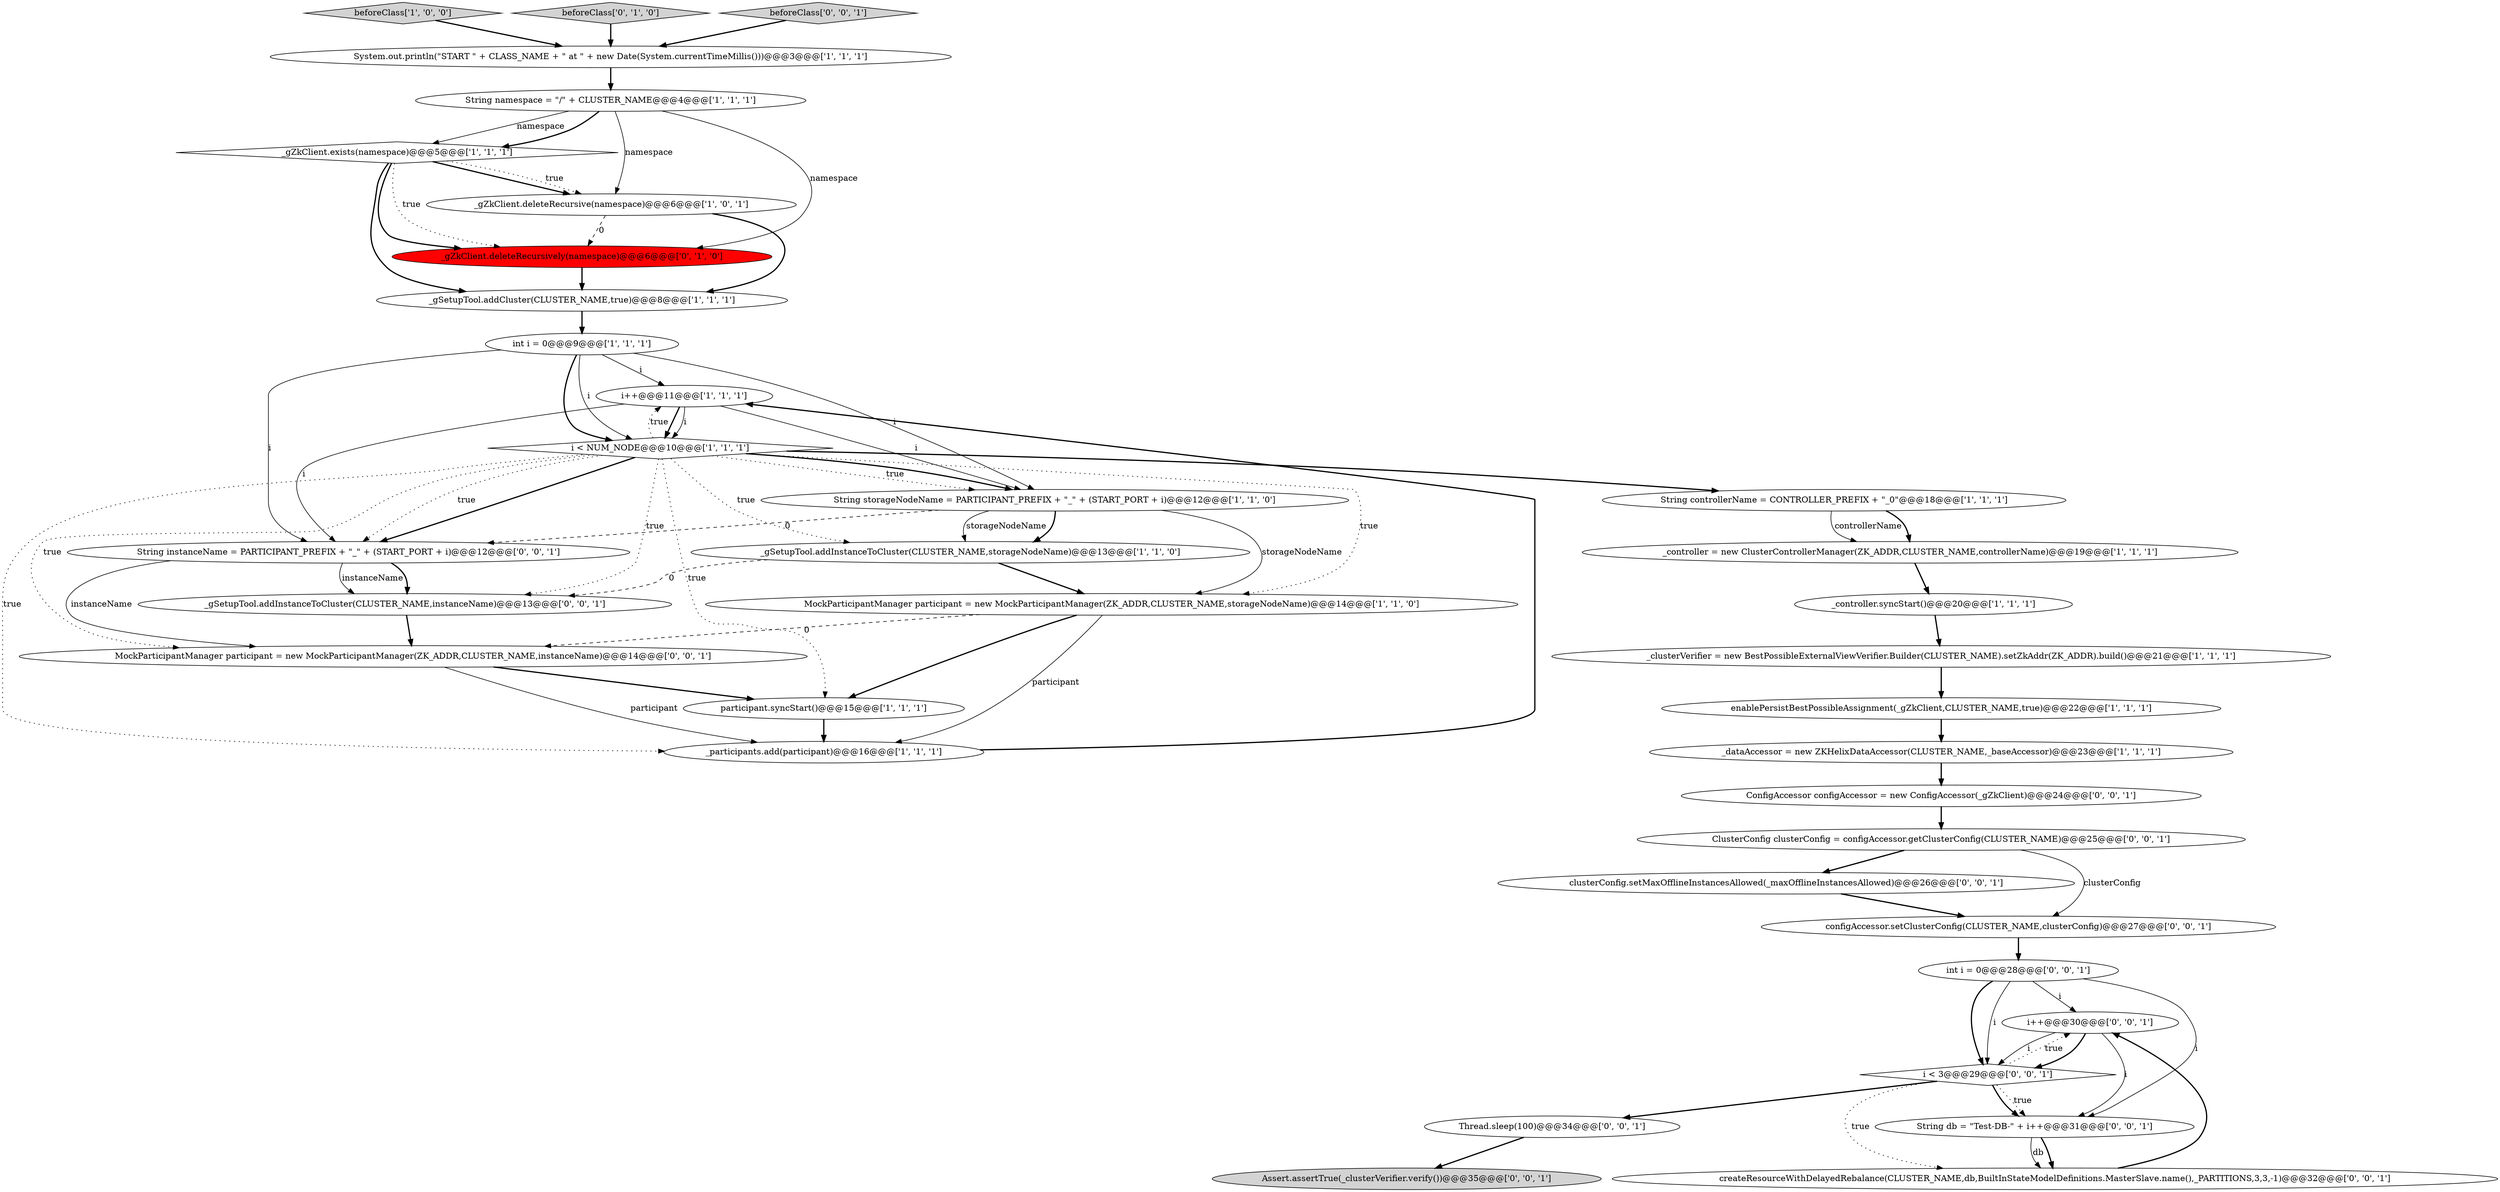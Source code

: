 digraph {
7 [style = filled, label = "_gZkClient.deleteRecursive(namespace)@@@6@@@['1', '0', '1']", fillcolor = white, shape = ellipse image = "AAA0AAABBB1BBB"];
6 [style = filled, label = "_controller.syncStart()@@@20@@@['1', '1', '1']", fillcolor = white, shape = ellipse image = "AAA0AAABBB1BBB"];
2 [style = filled, label = "beforeClass['1', '0', '0']", fillcolor = lightgray, shape = diamond image = "AAA0AAABBB1BBB"];
18 [style = filled, label = "i++@@@11@@@['1', '1', '1']", fillcolor = white, shape = ellipse image = "AAA0AAABBB1BBB"];
16 [style = filled, label = "String storageNodeName = PARTICIPANT_PREFIX + \"_\" + (START_PORT + i)@@@12@@@['1', '1', '0']", fillcolor = white, shape = ellipse image = "AAA0AAABBB1BBB"];
25 [style = filled, label = "i++@@@30@@@['0', '0', '1']", fillcolor = white, shape = ellipse image = "AAA0AAABBB3BBB"];
9 [style = filled, label = "_gZkClient.exists(namespace)@@@5@@@['1', '1', '1']", fillcolor = white, shape = diamond image = "AAA0AAABBB1BBB"];
33 [style = filled, label = "i < 3@@@29@@@['0', '0', '1']", fillcolor = white, shape = diamond image = "AAA0AAABBB3BBB"];
15 [style = filled, label = "String controllerName = CONTROLLER_PREFIX + \"_0\"@@@18@@@['1', '1', '1']", fillcolor = white, shape = ellipse image = "AAA0AAABBB1BBB"];
22 [style = filled, label = "MockParticipantManager participant = new MockParticipantManager(ZK_ADDR,CLUSTER_NAME,instanceName)@@@14@@@['0', '0', '1']", fillcolor = white, shape = ellipse image = "AAA0AAABBB3BBB"];
3 [style = filled, label = "_gSetupTool.addInstanceToCluster(CLUSTER_NAME,storageNodeName)@@@13@@@['1', '1', '0']", fillcolor = white, shape = ellipse image = "AAA0AAABBB1BBB"];
19 [style = filled, label = "System.out.println(\"START \" + CLASS_NAME + \" at \" + new Date(System.currentTimeMillis()))@@@3@@@['1', '1', '1']", fillcolor = white, shape = ellipse image = "AAA0AAABBB1BBB"];
29 [style = filled, label = "clusterConfig.setMaxOfflineInstancesAllowed(_maxOfflineInstancesAllowed)@@@26@@@['0', '0', '1']", fillcolor = white, shape = ellipse image = "AAA0AAABBB3BBB"];
31 [style = filled, label = "Thread.sleep(100)@@@34@@@['0', '0', '1']", fillcolor = white, shape = ellipse image = "AAA0AAABBB3BBB"];
27 [style = filled, label = "_gSetupTool.addInstanceToCluster(CLUSTER_NAME,instanceName)@@@13@@@['0', '0', '1']", fillcolor = white, shape = ellipse image = "AAA0AAABBB3BBB"];
8 [style = filled, label = "String namespace = \"/\" + CLUSTER_NAME@@@4@@@['1', '1', '1']", fillcolor = white, shape = ellipse image = "AAA0AAABBB1BBB"];
21 [style = filled, label = "beforeClass['0', '1', '0']", fillcolor = lightgray, shape = diamond image = "AAA0AAABBB2BBB"];
0 [style = filled, label = "int i = 0@@@9@@@['1', '1', '1']", fillcolor = white, shape = ellipse image = "AAA0AAABBB1BBB"];
36 [style = filled, label = "String instanceName = PARTICIPANT_PREFIX + \"_\" + (START_PORT + i)@@@12@@@['0', '0', '1']", fillcolor = white, shape = ellipse image = "AAA0AAABBB3BBB"];
35 [style = filled, label = "int i = 0@@@28@@@['0', '0', '1']", fillcolor = white, shape = ellipse image = "AAA0AAABBB3BBB"];
10 [style = filled, label = "_dataAccessor = new ZKHelixDataAccessor(CLUSTER_NAME,_baseAccessor)@@@23@@@['1', '1', '1']", fillcolor = white, shape = ellipse image = "AAA0AAABBB1BBB"];
28 [style = filled, label = "Assert.assertTrue(_clusterVerifier.verify())@@@35@@@['0', '0', '1']", fillcolor = lightgray, shape = ellipse image = "AAA0AAABBB3BBB"];
4 [style = filled, label = "_clusterVerifier = new BestPossibleExternalViewVerifier.Builder(CLUSTER_NAME).setZkAddr(ZK_ADDR).build()@@@21@@@['1', '1', '1']", fillcolor = white, shape = ellipse image = "AAA0AAABBB1BBB"];
14 [style = filled, label = "_gSetupTool.addCluster(CLUSTER_NAME,true)@@@8@@@['1', '1', '1']", fillcolor = white, shape = ellipse image = "AAA0AAABBB1BBB"];
34 [style = filled, label = "ConfigAccessor configAccessor = new ConfigAccessor(_gZkClient)@@@24@@@['0', '0', '1']", fillcolor = white, shape = ellipse image = "AAA0AAABBB3BBB"];
23 [style = filled, label = "configAccessor.setClusterConfig(CLUSTER_NAME,clusterConfig)@@@27@@@['0', '0', '1']", fillcolor = white, shape = ellipse image = "AAA0AAABBB3BBB"];
30 [style = filled, label = "String db = \"Test-DB-\" + i++@@@31@@@['0', '0', '1']", fillcolor = white, shape = ellipse image = "AAA0AAABBB3BBB"];
32 [style = filled, label = "beforeClass['0', '0', '1']", fillcolor = lightgray, shape = diamond image = "AAA0AAABBB3BBB"];
13 [style = filled, label = "MockParticipantManager participant = new MockParticipantManager(ZK_ADDR,CLUSTER_NAME,storageNodeName)@@@14@@@['1', '1', '0']", fillcolor = white, shape = ellipse image = "AAA0AAABBB1BBB"];
11 [style = filled, label = "i < NUM_NODE@@@10@@@['1', '1', '1']", fillcolor = white, shape = diamond image = "AAA0AAABBB1BBB"];
5 [style = filled, label = "_controller = new ClusterControllerManager(ZK_ADDR,CLUSTER_NAME,controllerName)@@@19@@@['1', '1', '1']", fillcolor = white, shape = ellipse image = "AAA0AAABBB1BBB"];
12 [style = filled, label = "enablePersistBestPossibleAssignment(_gZkClient,CLUSTER_NAME,true)@@@22@@@['1', '1', '1']", fillcolor = white, shape = ellipse image = "AAA0AAABBB1BBB"];
17 [style = filled, label = "_participants.add(participant)@@@16@@@['1', '1', '1']", fillcolor = white, shape = ellipse image = "AAA0AAABBB1BBB"];
1 [style = filled, label = "participant.syncStart()@@@15@@@['1', '1', '1']", fillcolor = white, shape = ellipse image = "AAA0AAABBB1BBB"];
20 [style = filled, label = "_gZkClient.deleteRecursively(namespace)@@@6@@@['0', '1', '0']", fillcolor = red, shape = ellipse image = "AAA1AAABBB2BBB"];
26 [style = filled, label = "createResourceWithDelayedRebalance(CLUSTER_NAME,db,BuiltInStateModelDefinitions.MasterSlave.name(),_PARTITIONS,3,3,-1)@@@32@@@['0', '0', '1']", fillcolor = white, shape = ellipse image = "AAA0AAABBB3BBB"];
24 [style = filled, label = "ClusterConfig clusterConfig = configAccessor.getClusterConfig(CLUSTER_NAME)@@@25@@@['0', '0', '1']", fillcolor = white, shape = ellipse image = "AAA0AAABBB3BBB"];
13->17 [style = solid, label="participant"];
11->16 [style = bold, label=""];
16->3 [style = bold, label=""];
2->19 [style = bold, label=""];
35->30 [style = solid, label="i"];
0->18 [style = solid, label="i"];
21->19 [style = bold, label=""];
25->33 [style = bold, label=""];
18->16 [style = solid, label="i"];
11->1 [style = dotted, label="true"];
3->27 [style = dashed, label="0"];
26->25 [style = bold, label=""];
18->11 [style = bold, label=""];
30->26 [style = bold, label=""];
8->9 [style = solid, label="namespace"];
35->33 [style = bold, label=""];
36->27 [style = solid, label="instanceName"];
11->17 [style = dotted, label="true"];
7->20 [style = dashed, label="0"];
0->11 [style = bold, label=""];
9->20 [style = bold, label=""];
20->14 [style = bold, label=""];
15->5 [style = solid, label="controllerName"];
24->29 [style = bold, label=""];
29->23 [style = bold, label=""];
32->19 [style = bold, label=""];
11->13 [style = dotted, label="true"];
11->18 [style = dotted, label="true"];
9->7 [style = bold, label=""];
24->23 [style = solid, label="clusterConfig"];
27->22 [style = bold, label=""];
11->22 [style = dotted, label="true"];
11->36 [style = bold, label=""];
33->30 [style = dotted, label="true"];
33->26 [style = dotted, label="true"];
19->8 [style = bold, label=""];
15->5 [style = bold, label=""];
11->15 [style = bold, label=""];
13->1 [style = bold, label=""];
1->17 [style = bold, label=""];
0->36 [style = solid, label="i"];
7->14 [style = bold, label=""];
23->35 [style = bold, label=""];
18->36 [style = solid, label="i"];
22->17 [style = solid, label="participant"];
30->26 [style = solid, label="db"];
16->36 [style = dashed, label="0"];
6->4 [style = bold, label=""];
33->25 [style = dotted, label="true"];
12->10 [style = bold, label=""];
35->25 [style = solid, label="i"];
34->24 [style = bold, label=""];
25->30 [style = solid, label="i"];
5->6 [style = bold, label=""];
14->0 [style = bold, label=""];
36->27 [style = bold, label=""];
10->34 [style = bold, label=""];
8->7 [style = solid, label="namespace"];
0->16 [style = solid, label="i"];
11->27 [style = dotted, label="true"];
36->22 [style = solid, label="instanceName"];
0->11 [style = solid, label="i"];
8->20 [style = solid, label="namespace"];
9->20 [style = dotted, label="true"];
8->9 [style = bold, label=""];
9->14 [style = bold, label=""];
33->30 [style = bold, label=""];
3->13 [style = bold, label=""];
4->12 [style = bold, label=""];
33->31 [style = bold, label=""];
18->11 [style = solid, label="i"];
35->33 [style = solid, label="i"];
25->33 [style = solid, label="i"];
11->16 [style = dotted, label="true"];
22->1 [style = bold, label=""];
31->28 [style = bold, label=""];
16->13 [style = solid, label="storageNodeName"];
9->7 [style = dotted, label="true"];
11->3 [style = dotted, label="true"];
13->22 [style = dashed, label="0"];
17->18 [style = bold, label=""];
11->36 [style = dotted, label="true"];
16->3 [style = solid, label="storageNodeName"];
}
